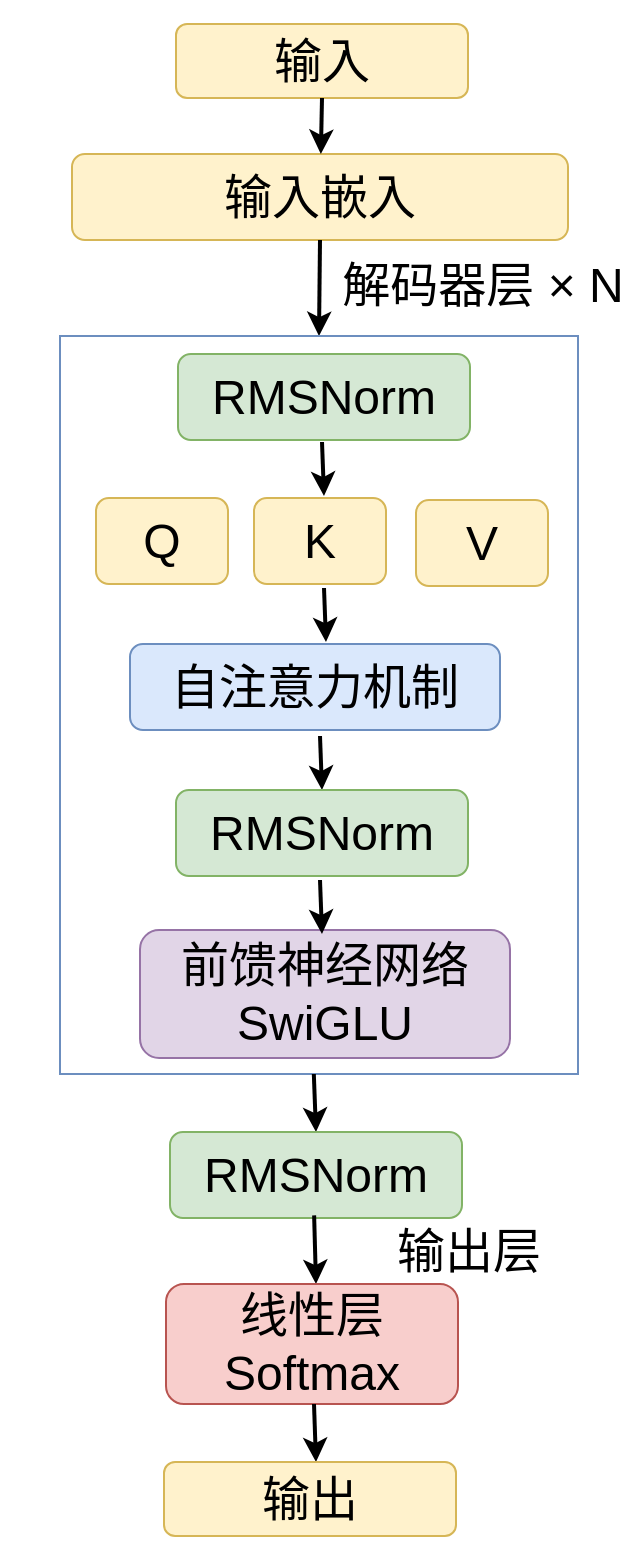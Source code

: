 <mxfile version="26.1.3">
  <diagram name="第 1 页" id="J-ko9PZrkzsbZIvzC7PJ">
    <mxGraphModel dx="2306" dy="1143" grid="0" gridSize="10" guides="0" tooltips="1" connect="1" arrows="1" fold="1" page="0" pageScale="1" pageWidth="827" pageHeight="1169" math="0" shadow="0">
      <root>
        <mxCell id="0" />
        <mxCell id="1" parent="0" />
        <mxCell id="5Uzl4d87FfNYHLee8QU3-35" value="" style="rounded=0;whiteSpace=wrap;html=1;strokeColor=none;fontFamily=Helvetica;" parent="1" vertex="1">
          <mxGeometry x="-309" y="185" width="317" height="778" as="geometry" />
        </mxCell>
        <mxCell id="5Uzl4d87FfNYHLee8QU3-1" value="&lt;font style=&quot;font-size: 24px;&quot;&gt;输入&lt;/font&gt;" style="rounded=1;whiteSpace=wrap;html=1;fillColor=#fff2cc;strokeColor=#d6b656;fontFamily=Helvetica;" parent="1" vertex="1">
          <mxGeometry x="-221" y="197" width="146" height="37" as="geometry" />
        </mxCell>
        <mxCell id="5Uzl4d87FfNYHLee8QU3-2" value="&lt;font style=&quot;font-size: 24px;&quot;&gt;输入嵌入&lt;/font&gt;" style="rounded=1;whiteSpace=wrap;html=1;fillColor=#fff2cc;strokeColor=#d6b656;fontFamily=Helvetica;" parent="1" vertex="1">
          <mxGeometry x="-273" y="262" width="248" height="43" as="geometry" />
        </mxCell>
        <mxCell id="5Uzl4d87FfNYHLee8QU3-3" value="" style="endArrow=classic;html=1;rounded=0;exitX=0.5;exitY=1;exitDx=0;exitDy=0;strokeWidth=2;flowAnimation=0;fontFamily=Helvetica;" parent="1" source="5Uzl4d87FfNYHLee8QU3-1" target="5Uzl4d87FfNYHLee8QU3-2" edge="1">
          <mxGeometry width="50" height="50" relative="1" as="geometry">
            <mxPoint x="-96" y="594" as="sourcePoint" />
            <mxPoint x="-46" y="544" as="targetPoint" />
          </mxGeometry>
        </mxCell>
        <mxCell id="5Uzl4d87FfNYHLee8QU3-4" value="" style="endArrow=classic;html=1;rounded=0;exitX=0.5;exitY=1;exitDx=0;exitDy=0;strokeWidth=2;flowAnimation=0;entryX=0.5;entryY=0;entryDx=0;entryDy=0;fontFamily=Helvetica;" parent="1" source="5Uzl4d87FfNYHLee8QU3-2" target="5Uzl4d87FfNYHLee8QU3-5" edge="1">
          <mxGeometry width="50" height="50" relative="1" as="geometry">
            <mxPoint x="-147" y="376" as="sourcePoint" />
            <mxPoint x="-147" y="372" as="targetPoint" />
          </mxGeometry>
        </mxCell>
        <mxCell id="5Uzl4d87FfNYHLee8QU3-5" value="" style="rounded=0;whiteSpace=wrap;html=1;fillColor=none;strokeColor=#6c8ebf;labelPosition=center;verticalLabelPosition=top;align=center;verticalAlign=bottom;fontFamily=Helvetica;" parent="1" vertex="1">
          <mxGeometry x="-279" y="353" width="259" height="369" as="geometry" />
        </mxCell>
        <mxCell id="5Uzl4d87FfNYHLee8QU3-6" value="解码器层&amp;nbsp;&lt;span style=&quot;&quot;&gt;× N&lt;/span&gt;" style="text;html=1;align=center;verticalAlign=middle;whiteSpace=wrap;rounded=0;fontSize=24;fontFamily=Helvetica;" parent="1" vertex="1">
          <mxGeometry x="-143" y="313" width="151" height="30" as="geometry" />
        </mxCell>
        <mxCell id="5Uzl4d87FfNYHLee8QU3-7" value="&lt;font style=&quot;font-size: 24px;&quot;&gt;RMSNorm&lt;/font&gt;" style="rounded=1;whiteSpace=wrap;html=1;fillColor=#d5e8d4;strokeColor=#82b366;fontFamily=Helvetica;" parent="1" vertex="1">
          <mxGeometry x="-220" y="362" width="146" height="43" as="geometry" />
        </mxCell>
        <mxCell id="5Uzl4d87FfNYHLee8QU3-8" value="" style="endArrow=classic;html=1;rounded=0;exitX=0.5;exitY=1;exitDx=0;exitDy=0;strokeWidth=2;flowAnimation=0;fontFamily=Helvetica;" parent="1" edge="1">
          <mxGeometry width="50" height="50" relative="1" as="geometry">
            <mxPoint x="-148" y="406" as="sourcePoint" />
            <mxPoint x="-147" y="433" as="targetPoint" />
          </mxGeometry>
        </mxCell>
        <mxCell id="5Uzl4d87FfNYHLee8QU3-9" value="&lt;font style=&quot;font-size: 24px;&quot;&gt;Q&lt;/font&gt;" style="rounded=1;whiteSpace=wrap;html=1;fillColor=#fff2cc;strokeColor=#d6b656;fontFamily=Helvetica;" parent="1" vertex="1">
          <mxGeometry x="-261" y="434" width="66" height="43" as="geometry" />
        </mxCell>
        <mxCell id="5Uzl4d87FfNYHLee8QU3-10" value="&lt;font style=&quot;font-size: 24px;&quot;&gt;K&lt;/font&gt;" style="rounded=1;whiteSpace=wrap;html=1;fillColor=#fff2cc;strokeColor=#d6b656;fontFamily=Helvetica;" parent="1" vertex="1">
          <mxGeometry x="-182" y="434" width="66" height="43" as="geometry" />
        </mxCell>
        <mxCell id="5Uzl4d87FfNYHLee8QU3-11" value="&lt;span style=&quot;font-size: 24px;&quot;&gt;V&lt;/span&gt;" style="rounded=1;whiteSpace=wrap;html=1;fillColor=#fff2cc;strokeColor=#d6b656;fontFamily=Helvetica;" parent="1" vertex="1">
          <mxGeometry x="-101" y="435" width="66" height="43" as="geometry" />
        </mxCell>
        <mxCell id="5Uzl4d87FfNYHLee8QU3-12" value="" style="endArrow=classic;html=1;rounded=0;exitX=0.5;exitY=1;exitDx=0;exitDy=0;strokeWidth=2;flowAnimation=0;fontFamily=Helvetica;" parent="1" edge="1">
          <mxGeometry width="50" height="50" relative="1" as="geometry">
            <mxPoint x="-147" y="479" as="sourcePoint" />
            <mxPoint x="-146" y="506" as="targetPoint" />
          </mxGeometry>
        </mxCell>
        <mxCell id="5Uzl4d87FfNYHLee8QU3-13" value="&lt;span style=&quot;font-size: 24px;&quot;&gt;自注意力机制&lt;/span&gt;" style="rounded=1;whiteSpace=wrap;html=1;fillColor=#dae8fc;strokeColor=#6c8ebf;fontFamily=Helvetica;" parent="1" vertex="1">
          <mxGeometry x="-244" y="507" width="185" height="43" as="geometry" />
        </mxCell>
        <mxCell id="5Uzl4d87FfNYHLee8QU3-14" value="" style="endArrow=classic;html=1;rounded=0;exitX=0.5;exitY=1;exitDx=0;exitDy=0;strokeWidth=2;flowAnimation=0;fontFamily=Helvetica;" parent="1" edge="1">
          <mxGeometry width="50" height="50" relative="1" as="geometry">
            <mxPoint x="-149" y="553" as="sourcePoint" />
            <mxPoint x="-148" y="580" as="targetPoint" />
          </mxGeometry>
        </mxCell>
        <mxCell id="5Uzl4d87FfNYHLee8QU3-18" value="&lt;span style=&quot;font-size: 24px;&quot;&gt;前馈神经网络&lt;/span&gt;&lt;div&gt;&lt;span style=&quot;font-size: 24px;&quot;&gt;SwiGLU&lt;/span&gt;&lt;/div&gt;" style="rounded=1;whiteSpace=wrap;html=1;fillColor=#e1d5e7;strokeColor=#9673a6;fontFamily=Helvetica;" parent="1" vertex="1">
          <mxGeometry x="-239" y="650" width="185" height="64" as="geometry" />
        </mxCell>
        <mxCell id="5Uzl4d87FfNYHLee8QU3-19" value="&lt;font style=&quot;font-size: 24px;&quot;&gt;RMSNorm&lt;/font&gt;" style="rounded=1;whiteSpace=wrap;html=1;fillColor=#d5e8d4;strokeColor=#82b366;fontFamily=Helvetica;" parent="1" vertex="1">
          <mxGeometry x="-221" y="580" width="146" height="43" as="geometry" />
        </mxCell>
        <mxCell id="5Uzl4d87FfNYHLee8QU3-21" value="" style="endArrow=classic;html=1;rounded=0;exitX=0.5;exitY=1;exitDx=0;exitDy=0;strokeWidth=2;flowAnimation=0;fontFamily=Helvetica;" parent="1" edge="1">
          <mxGeometry width="50" height="50" relative="1" as="geometry">
            <mxPoint x="-149" y="625" as="sourcePoint" />
            <mxPoint x="-148" y="652" as="targetPoint" />
          </mxGeometry>
        </mxCell>
        <mxCell id="5Uzl4d87FfNYHLee8QU3-22" value="" style="endArrow=classic;html=1;rounded=0;exitX=0.49;exitY=1;exitDx=0;exitDy=0;strokeWidth=2;flowAnimation=0;exitPerimeter=0;entryX=0.5;entryY=0;entryDx=0;entryDy=0;fontFamily=Helvetica;" parent="1" source="5Uzl4d87FfNYHLee8QU3-5" target="5Uzl4d87FfNYHLee8QU3-23" edge="1">
          <mxGeometry width="50" height="50" relative="1" as="geometry">
            <mxPoint x="-148" y="724" as="sourcePoint" />
            <mxPoint x="-149" y="752" as="targetPoint" />
          </mxGeometry>
        </mxCell>
        <mxCell id="5Uzl4d87FfNYHLee8QU3-23" value="&lt;font style=&quot;font-size: 24px;&quot;&gt;RMSNorm&lt;/font&gt;" style="rounded=1;whiteSpace=wrap;html=1;fillColor=#d5e8d4;strokeColor=#82b366;fontFamily=Helvetica;" parent="1" vertex="1">
          <mxGeometry x="-224" y="751" width="146" height="43" as="geometry" />
        </mxCell>
        <mxCell id="5Uzl4d87FfNYHLee8QU3-25" value="" style="endArrow=classic;html=1;rounded=0;exitX=0.473;exitY=0.97;exitDx=0;exitDy=0;strokeWidth=2;flowAnimation=0;exitPerimeter=0;entryX=0.5;entryY=0;entryDx=0;entryDy=0;fontFamily=Helvetica;" parent="1" edge="1">
          <mxGeometry width="50" height="50" relative="1" as="geometry">
            <mxPoint x="-151.942" y="792.71" as="sourcePoint" />
            <mxPoint x="-151" y="827" as="targetPoint" />
          </mxGeometry>
        </mxCell>
        <mxCell id="5Uzl4d87FfNYHLee8QU3-27" value="&lt;font&gt;&lt;span style=&quot;font-size: 24px;&quot;&gt;线性层&lt;/span&gt;&lt;/font&gt;&lt;div&gt;&lt;font&gt;&lt;span style=&quot;font-size: 24px;&quot;&gt;Softmax&lt;/span&gt;&lt;/font&gt;&lt;/div&gt;" style="rounded=1;whiteSpace=wrap;html=1;fillColor=#f8cecc;strokeColor=#b85450;fontFamily=Helvetica;" parent="1" vertex="1">
          <mxGeometry x="-226" y="827" width="146" height="60" as="geometry" />
        </mxCell>
        <mxCell id="5Uzl4d87FfNYHLee8QU3-28" value="输出层" style="text;html=1;align=center;verticalAlign=middle;whiteSpace=wrap;rounded=0;fontSize=24;fontFamily=Helvetica;" parent="1" vertex="1">
          <mxGeometry x="-150" y="796" width="151" height="30" as="geometry" />
        </mxCell>
        <mxCell id="5Uzl4d87FfNYHLee8QU3-30" value="" style="endArrow=classic;html=1;rounded=0;exitX=0.49;exitY=1;exitDx=0;exitDy=0;strokeWidth=2;flowAnimation=0;exitPerimeter=0;entryX=0.5;entryY=0;entryDx=0;entryDy=0;fontFamily=Helvetica;" parent="1" edge="1">
          <mxGeometry width="50" height="50" relative="1" as="geometry">
            <mxPoint x="-152" y="887" as="sourcePoint" />
            <mxPoint x="-151" y="916" as="targetPoint" />
          </mxGeometry>
        </mxCell>
        <mxCell id="5Uzl4d87FfNYHLee8QU3-31" value="&lt;span style=&quot;font-size: 24px;&quot;&gt;输出&lt;/span&gt;" style="rounded=1;whiteSpace=wrap;html=1;fillColor=#fff2cc;strokeColor=#d6b656;fontFamily=Helvetica;" parent="1" vertex="1">
          <mxGeometry x="-227" y="916" width="146" height="37" as="geometry" />
        </mxCell>
      </root>
    </mxGraphModel>
  </diagram>
</mxfile>
